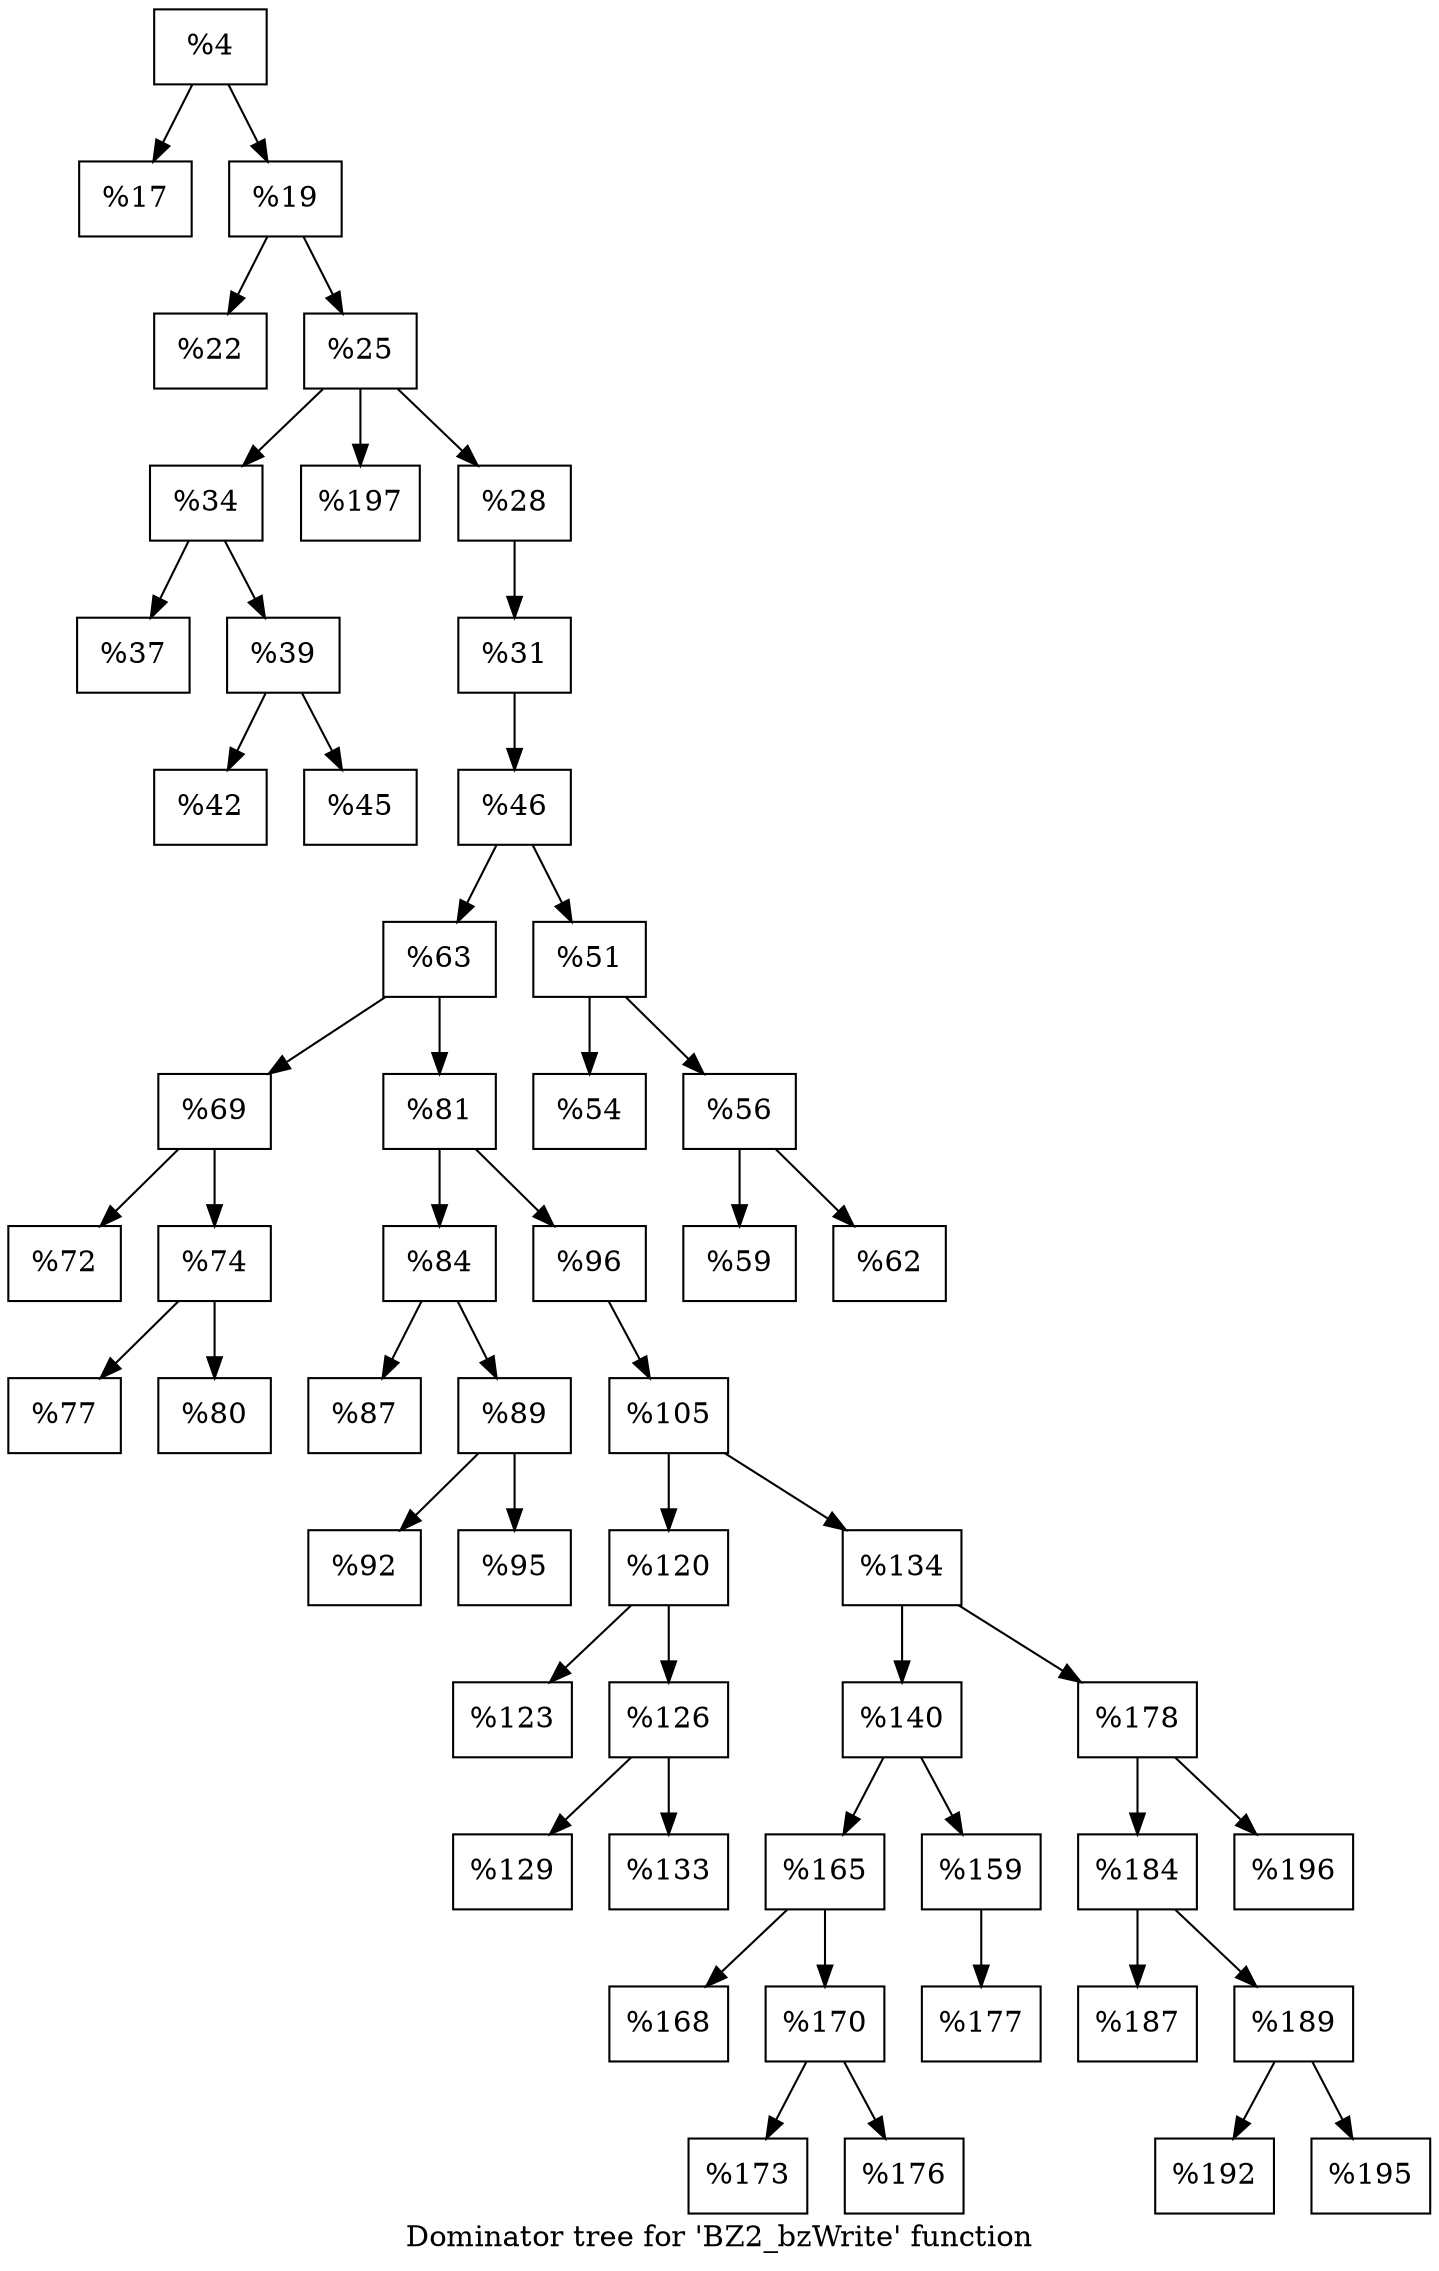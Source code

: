 digraph "Dominator tree for 'BZ2_bzWrite' function" {
	label="Dominator tree for 'BZ2_bzWrite' function";

	Node0x222a500 [shape=record,label="{%4}"];
	Node0x222a500 -> Node0x2176fe0;
	Node0x222a500 -> Node0x212c590;
	Node0x2176fe0 [shape=record,label="{%17}"];
	Node0x212c590 [shape=record,label="{%19}"];
	Node0x212c590 -> Node0x218bf50;
	Node0x212c590 -> Node0x1fb61d0;
	Node0x218bf50 [shape=record,label="{%22}"];
	Node0x1fb61d0 [shape=record,label="{%25}"];
	Node0x1fb61d0 -> Node0x1f2ded0;
	Node0x1fb61d0 -> Node0x216afc0;
	Node0x1fb61d0 -> Node0x2127750;
	Node0x1f2ded0 [shape=record,label="{%34}"];
	Node0x1f2ded0 -> Node0x21424b0;
	Node0x1f2ded0 -> Node0x21140c0;
	Node0x21424b0 [shape=record,label="{%37}"];
	Node0x21140c0 [shape=record,label="{%39}"];
	Node0x21140c0 -> Node0x2195870;
	Node0x21140c0 -> Node0x215d110;
	Node0x2195870 [shape=record,label="{%42}"];
	Node0x215d110 [shape=record,label="{%45}"];
	Node0x216afc0 [shape=record,label="{%197}"];
	Node0x2127750 [shape=record,label="{%28}"];
	Node0x2127750 -> Node0x2214610;
	Node0x2214610 [shape=record,label="{%31}"];
	Node0x2214610 -> Node0x1fb8170;
	Node0x1fb8170 [shape=record,label="{%46}"];
	Node0x1fb8170 -> Node0x2142150;
	Node0x1fb8170 -> Node0x215bf60;
	Node0x2142150 [shape=record,label="{%63}"];
	Node0x2142150 -> Node0x221bd00;
	Node0x2142150 -> Node0x1ed05a0;
	Node0x221bd00 [shape=record,label="{%69}"];
	Node0x221bd00 -> Node0x1fc0970;
	Node0x221bd00 -> Node0x2124ea0;
	Node0x1fc0970 [shape=record,label="{%72}"];
	Node0x2124ea0 [shape=record,label="{%74}"];
	Node0x2124ea0 -> Node0x1fc2c30;
	Node0x2124ea0 -> Node0x210e4e0;
	Node0x1fc2c30 [shape=record,label="{%77}"];
	Node0x210e4e0 [shape=record,label="{%80}"];
	Node0x1ed05a0 [shape=record,label="{%81}"];
	Node0x1ed05a0 -> Node0x21aba40;
	Node0x1ed05a0 -> Node0x217e340;
	Node0x21aba40 [shape=record,label="{%84}"];
	Node0x21aba40 -> Node0x21079a0;
	Node0x21aba40 -> Node0x2190380;
	Node0x21079a0 [shape=record,label="{%87}"];
	Node0x2190380 [shape=record,label="{%89}"];
	Node0x2190380 -> Node0x21469b0;
	Node0x2190380 -> Node0x1f2dc80;
	Node0x21469b0 [shape=record,label="{%92}"];
	Node0x1f2dc80 [shape=record,label="{%95}"];
	Node0x217e340 [shape=record,label="{%96}"];
	Node0x217e340 -> Node0x211fa80;
	Node0x211fa80 [shape=record,label="{%105}"];
	Node0x211fa80 -> Node0x2181760;
	Node0x211fa80 -> Node0x21896a0;
	Node0x2181760 [shape=record,label="{%120}"];
	Node0x2181760 -> Node0x2149990;
	Node0x2181760 -> Node0x1fb8ea0;
	Node0x2149990 [shape=record,label="{%123}"];
	Node0x1fb8ea0 [shape=record,label="{%126}"];
	Node0x1fb8ea0 -> Node0x21e9e00;
	Node0x1fb8ea0 -> Node0x2148a60;
	Node0x21e9e00 [shape=record,label="{%129}"];
	Node0x2148a60 [shape=record,label="{%133}"];
	Node0x21896a0 [shape=record,label="{%134}"];
	Node0x21896a0 -> Node0x1fc8310;
	Node0x21896a0 -> Node0x2184580;
	Node0x1fc8310 [shape=record,label="{%140}"];
	Node0x1fc8310 -> Node0x1fbd5a0;
	Node0x1fc8310 -> Node0x215be50;
	Node0x1fbd5a0 [shape=record,label="{%165}"];
	Node0x1fbd5a0 -> Node0x1f32b80;
	Node0x1fbd5a0 -> Node0x2106bc0;
	Node0x1f32b80 [shape=record,label="{%168}"];
	Node0x2106bc0 [shape=record,label="{%170}"];
	Node0x2106bc0 -> Node0x2198670;
	Node0x2106bc0 -> Node0x21f9bf0;
	Node0x2198670 [shape=record,label="{%173}"];
	Node0x21f9bf0 [shape=record,label="{%176}"];
	Node0x215be50 [shape=record,label="{%159}"];
	Node0x215be50 -> Node0x220da30;
	Node0x220da30 [shape=record,label="{%177}"];
	Node0x2184580 [shape=record,label="{%178}"];
	Node0x2184580 -> Node0x21821a0;
	Node0x2184580 -> Node0x2215ae0;
	Node0x21821a0 [shape=record,label="{%184}"];
	Node0x21821a0 -> Node0x1fc9470;
	Node0x21821a0 -> Node0x2223820;
	Node0x1fc9470 [shape=record,label="{%187}"];
	Node0x2223820 [shape=record,label="{%189}"];
	Node0x2223820 -> Node0x1fe2fd0;
	Node0x2223820 -> Node0x218cec0;
	Node0x1fe2fd0 [shape=record,label="{%192}"];
	Node0x218cec0 [shape=record,label="{%195}"];
	Node0x2215ae0 [shape=record,label="{%196}"];
	Node0x215bf60 [shape=record,label="{%51}"];
	Node0x215bf60 -> Node0x220fb10;
	Node0x215bf60 -> Node0x221dd20;
	Node0x220fb10 [shape=record,label="{%54}"];
	Node0x221dd20 [shape=record,label="{%56}"];
	Node0x221dd20 -> Node0x1f2e8d0;
	Node0x221dd20 -> Node0x1fc1ad0;
	Node0x1f2e8d0 [shape=record,label="{%59}"];
	Node0x1fc1ad0 [shape=record,label="{%62}"];
}
